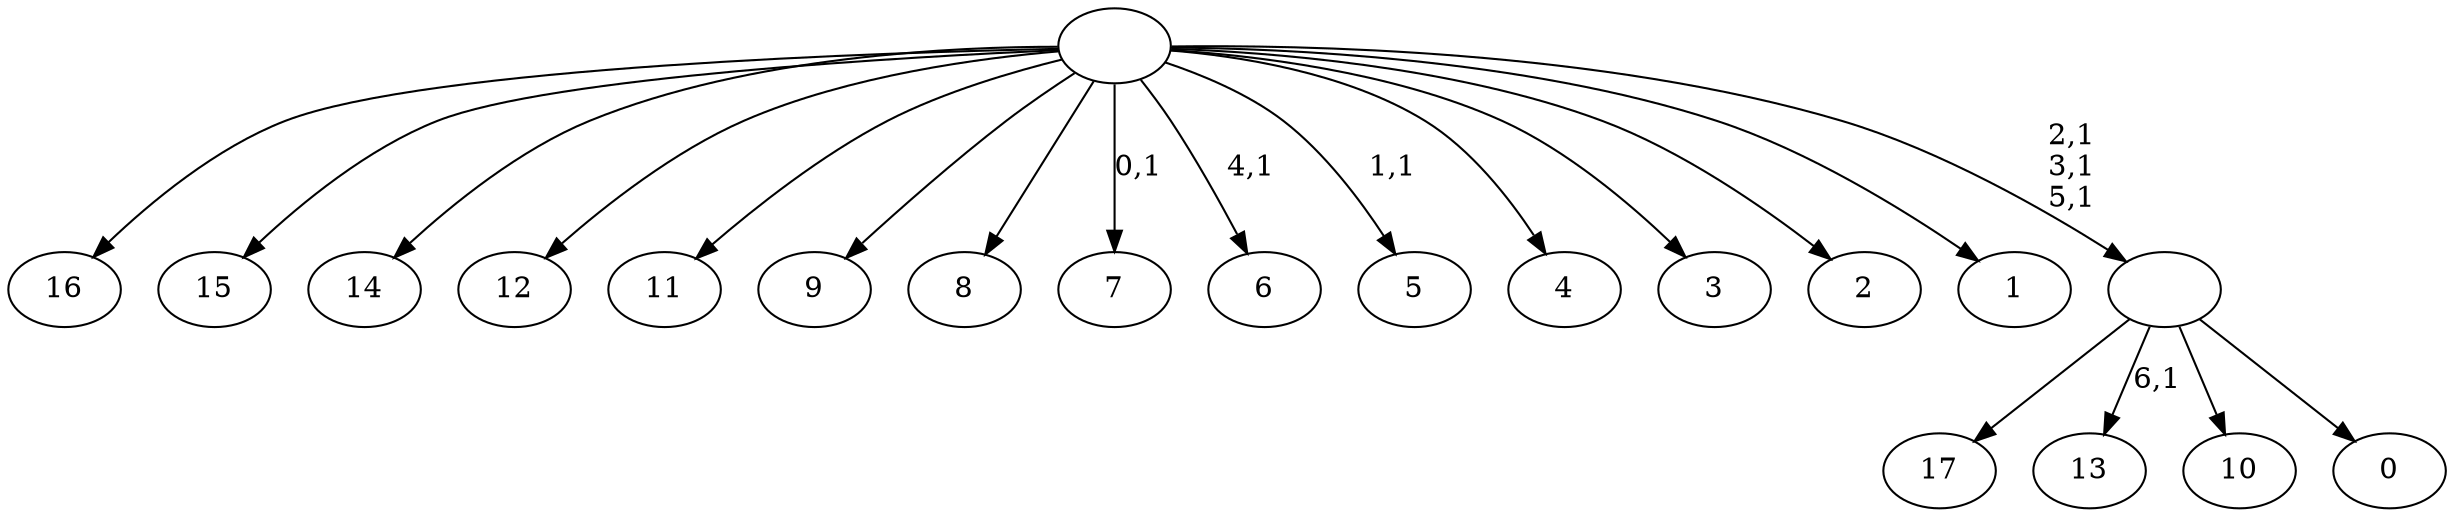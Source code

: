 digraph T {
	25 [label="17"]
	24 [label="16"]
	23 [label="15"]
	22 [label="14"]
	21 [label="13"]
	19 [label="12"]
	18 [label="11"]
	17 [label="10"]
	16 [label="9"]
	15 [label="8"]
	14 [label="7"]
	12 [label="6"]
	10 [label="5"]
	8 [label="4"]
	7 [label="3"]
	6 [label="2"]
	5 [label="1"]
	4 [label="0"]
	3 [label=""]
	0 [label=""]
	3 -> 21 [label="6,1"]
	3 -> 25 [label=""]
	3 -> 17 [label=""]
	3 -> 4 [label=""]
	0 -> 3 [label="2,1\n3,1\n5,1"]
	0 -> 10 [label="1,1"]
	0 -> 12 [label="4,1"]
	0 -> 14 [label="0,1"]
	0 -> 24 [label=""]
	0 -> 23 [label=""]
	0 -> 22 [label=""]
	0 -> 19 [label=""]
	0 -> 18 [label=""]
	0 -> 16 [label=""]
	0 -> 15 [label=""]
	0 -> 8 [label=""]
	0 -> 7 [label=""]
	0 -> 6 [label=""]
	0 -> 5 [label=""]
}
